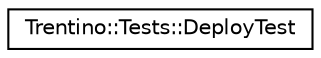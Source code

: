 digraph G
{
  edge [fontname="Helvetica",fontsize="10",labelfontname="Helvetica",labelfontsize="10"];
  node [fontname="Helvetica",fontsize="10",shape=record];
  rankdir="LR";
  Node1 [label="Trentino::Tests::DeployTest",height=0.2,width=0.4,color="black", fillcolor="white", style="filled",URL="$class_trentino_1_1_tests_1_1_deploy_test.html"];
}
